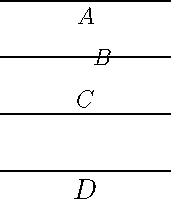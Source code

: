 size(0,0);
path line=(0,0)--(3cm,0);
transform T=shift(0,-cm);

draw("$A$",line);  
draw("$B$",T*line,dir(0));
draw("$C$",T^2*line,N);
draw(Label("$D$",fontsize(14pt)),T^3*line);
